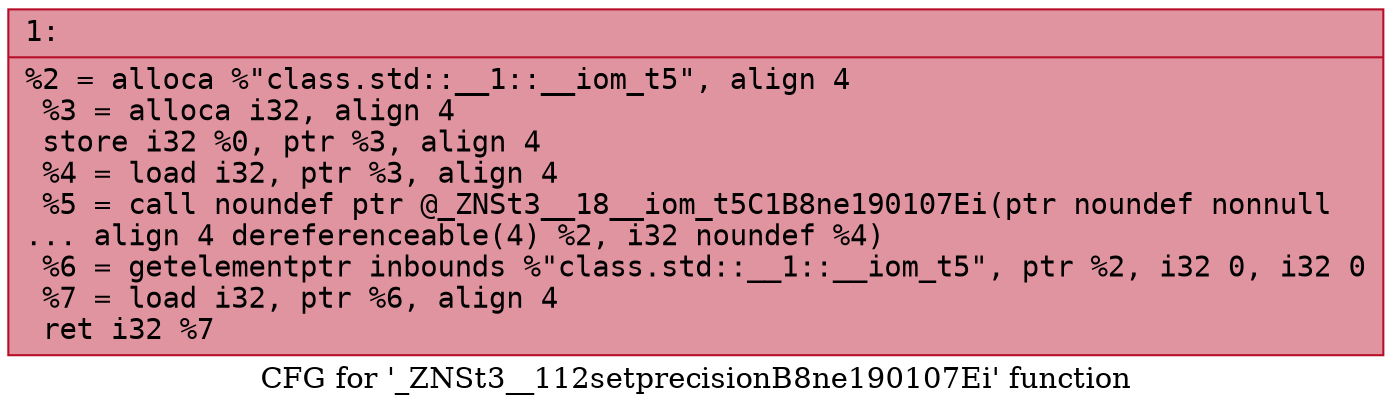 digraph "CFG for '_ZNSt3__112setprecisionB8ne190107Ei' function" {
	label="CFG for '_ZNSt3__112setprecisionB8ne190107Ei' function";

	Node0x600000dbf430 [shape=record,color="#b70d28ff", style=filled, fillcolor="#b70d2870" fontname="Courier",label="{1:\l|  %2 = alloca %\"class.std::__1::__iom_t5\", align 4\l  %3 = alloca i32, align 4\l  store i32 %0, ptr %3, align 4\l  %4 = load i32, ptr %3, align 4\l  %5 = call noundef ptr @_ZNSt3__18__iom_t5C1B8ne190107Ei(ptr noundef nonnull\l... align 4 dereferenceable(4) %2, i32 noundef %4)\l  %6 = getelementptr inbounds %\"class.std::__1::__iom_t5\", ptr %2, i32 0, i32 0\l  %7 = load i32, ptr %6, align 4\l  ret i32 %7\l}"];
}
